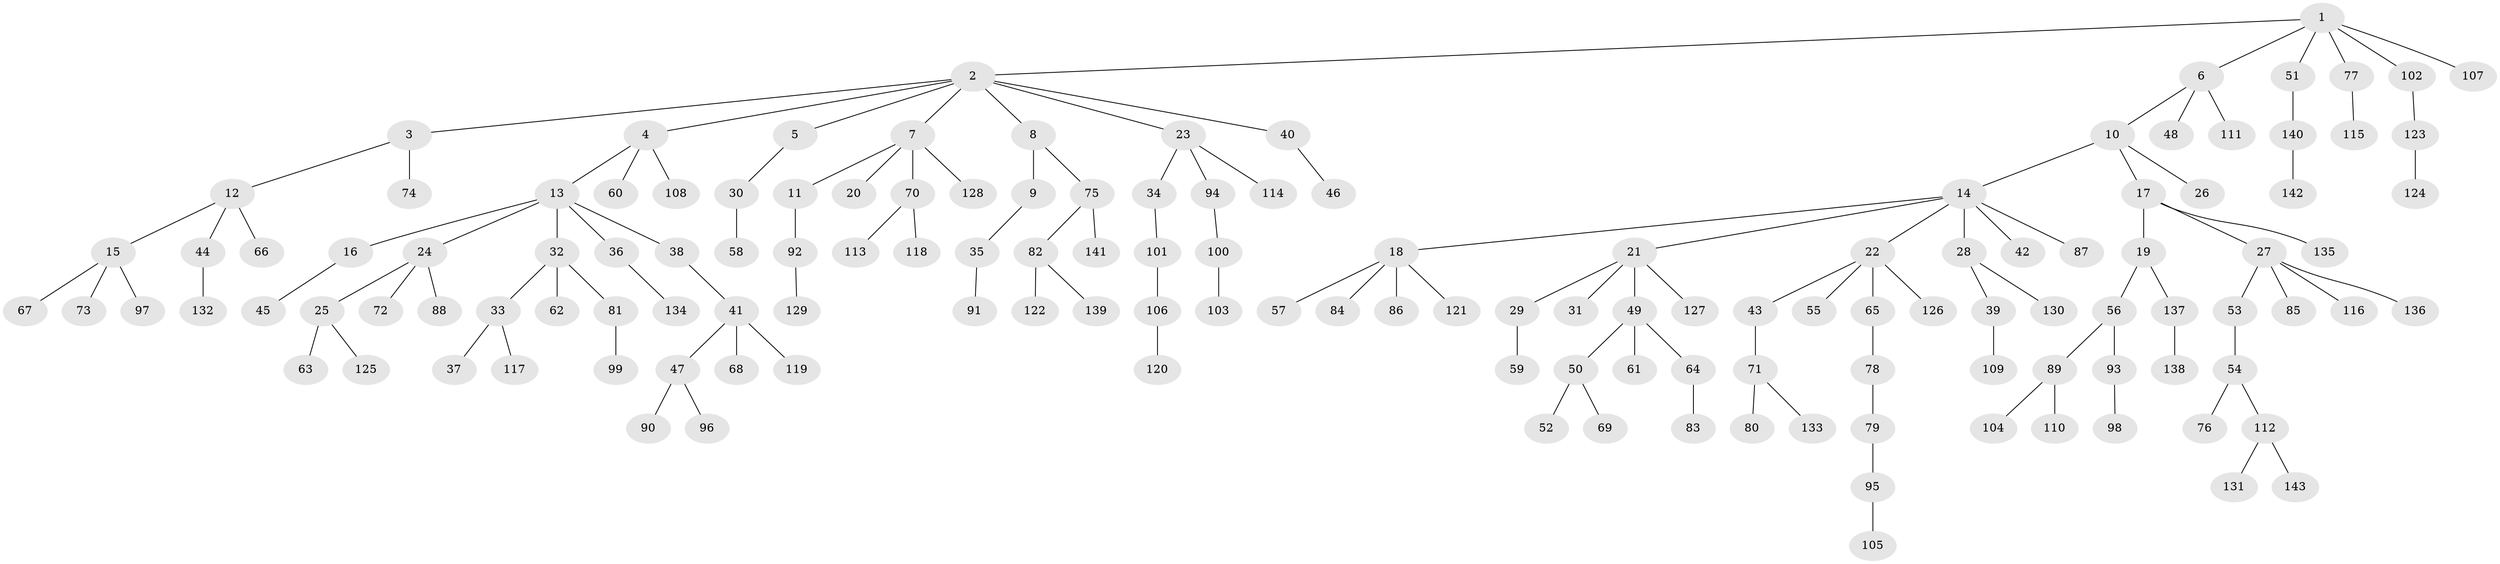 // Generated by graph-tools (version 1.1) at 2025/02/03/09/25 03:02:18]
// undirected, 143 vertices, 142 edges
graph export_dot {
graph [start="1"]
  node [color=gray90,style=filled];
  1;
  2;
  3;
  4;
  5;
  6;
  7;
  8;
  9;
  10;
  11;
  12;
  13;
  14;
  15;
  16;
  17;
  18;
  19;
  20;
  21;
  22;
  23;
  24;
  25;
  26;
  27;
  28;
  29;
  30;
  31;
  32;
  33;
  34;
  35;
  36;
  37;
  38;
  39;
  40;
  41;
  42;
  43;
  44;
  45;
  46;
  47;
  48;
  49;
  50;
  51;
  52;
  53;
  54;
  55;
  56;
  57;
  58;
  59;
  60;
  61;
  62;
  63;
  64;
  65;
  66;
  67;
  68;
  69;
  70;
  71;
  72;
  73;
  74;
  75;
  76;
  77;
  78;
  79;
  80;
  81;
  82;
  83;
  84;
  85;
  86;
  87;
  88;
  89;
  90;
  91;
  92;
  93;
  94;
  95;
  96;
  97;
  98;
  99;
  100;
  101;
  102;
  103;
  104;
  105;
  106;
  107;
  108;
  109;
  110;
  111;
  112;
  113;
  114;
  115;
  116;
  117;
  118;
  119;
  120;
  121;
  122;
  123;
  124;
  125;
  126;
  127;
  128;
  129;
  130;
  131;
  132;
  133;
  134;
  135;
  136;
  137;
  138;
  139;
  140;
  141;
  142;
  143;
  1 -- 2;
  1 -- 6;
  1 -- 51;
  1 -- 77;
  1 -- 102;
  1 -- 107;
  2 -- 3;
  2 -- 4;
  2 -- 5;
  2 -- 7;
  2 -- 8;
  2 -- 23;
  2 -- 40;
  3 -- 12;
  3 -- 74;
  4 -- 13;
  4 -- 60;
  4 -- 108;
  5 -- 30;
  6 -- 10;
  6 -- 48;
  6 -- 111;
  7 -- 11;
  7 -- 20;
  7 -- 70;
  7 -- 128;
  8 -- 9;
  8 -- 75;
  9 -- 35;
  10 -- 14;
  10 -- 17;
  10 -- 26;
  11 -- 92;
  12 -- 15;
  12 -- 44;
  12 -- 66;
  13 -- 16;
  13 -- 24;
  13 -- 32;
  13 -- 36;
  13 -- 38;
  14 -- 18;
  14 -- 21;
  14 -- 22;
  14 -- 28;
  14 -- 42;
  14 -- 87;
  15 -- 67;
  15 -- 73;
  15 -- 97;
  16 -- 45;
  17 -- 19;
  17 -- 27;
  17 -- 135;
  18 -- 57;
  18 -- 84;
  18 -- 86;
  18 -- 121;
  19 -- 56;
  19 -- 137;
  21 -- 29;
  21 -- 31;
  21 -- 49;
  21 -- 127;
  22 -- 43;
  22 -- 55;
  22 -- 65;
  22 -- 126;
  23 -- 34;
  23 -- 94;
  23 -- 114;
  24 -- 25;
  24 -- 72;
  24 -- 88;
  25 -- 63;
  25 -- 125;
  27 -- 53;
  27 -- 85;
  27 -- 116;
  27 -- 136;
  28 -- 39;
  28 -- 130;
  29 -- 59;
  30 -- 58;
  32 -- 33;
  32 -- 62;
  32 -- 81;
  33 -- 37;
  33 -- 117;
  34 -- 101;
  35 -- 91;
  36 -- 134;
  38 -- 41;
  39 -- 109;
  40 -- 46;
  41 -- 47;
  41 -- 68;
  41 -- 119;
  43 -- 71;
  44 -- 132;
  47 -- 90;
  47 -- 96;
  49 -- 50;
  49 -- 61;
  49 -- 64;
  50 -- 52;
  50 -- 69;
  51 -- 140;
  53 -- 54;
  54 -- 76;
  54 -- 112;
  56 -- 89;
  56 -- 93;
  64 -- 83;
  65 -- 78;
  70 -- 113;
  70 -- 118;
  71 -- 80;
  71 -- 133;
  75 -- 82;
  75 -- 141;
  77 -- 115;
  78 -- 79;
  79 -- 95;
  81 -- 99;
  82 -- 122;
  82 -- 139;
  89 -- 104;
  89 -- 110;
  92 -- 129;
  93 -- 98;
  94 -- 100;
  95 -- 105;
  100 -- 103;
  101 -- 106;
  102 -- 123;
  106 -- 120;
  112 -- 131;
  112 -- 143;
  123 -- 124;
  137 -- 138;
  140 -- 142;
}
